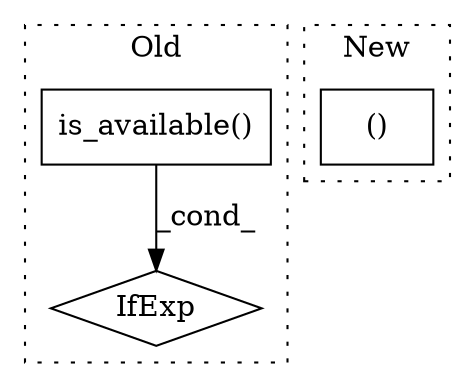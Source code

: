 digraph G {
subgraph cluster0 {
1 [label="is_available()" a="75" s="3185" l="25" shape="box"];
3 [label="IfExp" a="51" s="3181,3210" l="4,6" shape="diamond"];
label = "Old";
style="dotted";
}
subgraph cluster1 {
2 [label="()" a="54" s="3166" l="19" shape="box"];
label = "New";
style="dotted";
}
1 -> 3 [label="_cond_"];
}